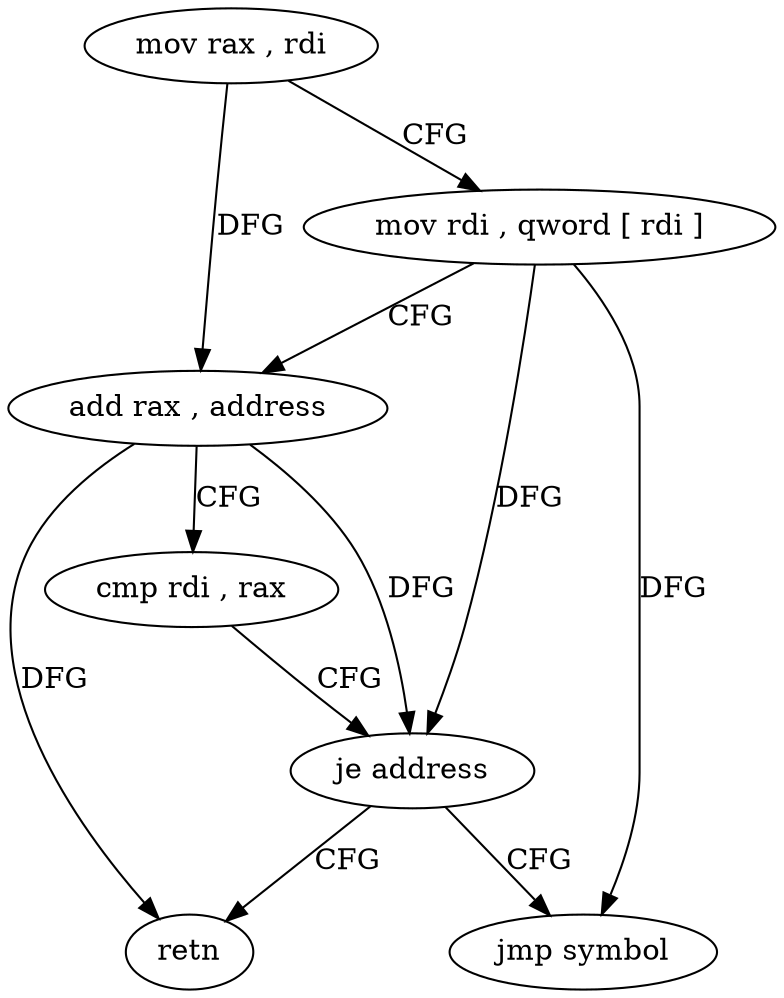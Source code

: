 digraph "func" {
"4266688" [label = "mov rax , rdi" ]
"4266691" [label = "mov rdi , qword [ rdi ]" ]
"4266694" [label = "add rax , address" ]
"4266698" [label = "cmp rdi , rax" ]
"4266701" [label = "je address" ]
"4266708" [label = "retn" ]
"4266703" [label = "jmp symbol" ]
"4266688" -> "4266691" [ label = "CFG" ]
"4266688" -> "4266694" [ label = "DFG" ]
"4266691" -> "4266694" [ label = "CFG" ]
"4266691" -> "4266701" [ label = "DFG" ]
"4266691" -> "4266703" [ label = "DFG" ]
"4266694" -> "4266698" [ label = "CFG" ]
"4266694" -> "4266701" [ label = "DFG" ]
"4266694" -> "4266708" [ label = "DFG" ]
"4266698" -> "4266701" [ label = "CFG" ]
"4266701" -> "4266708" [ label = "CFG" ]
"4266701" -> "4266703" [ label = "CFG" ]
}
